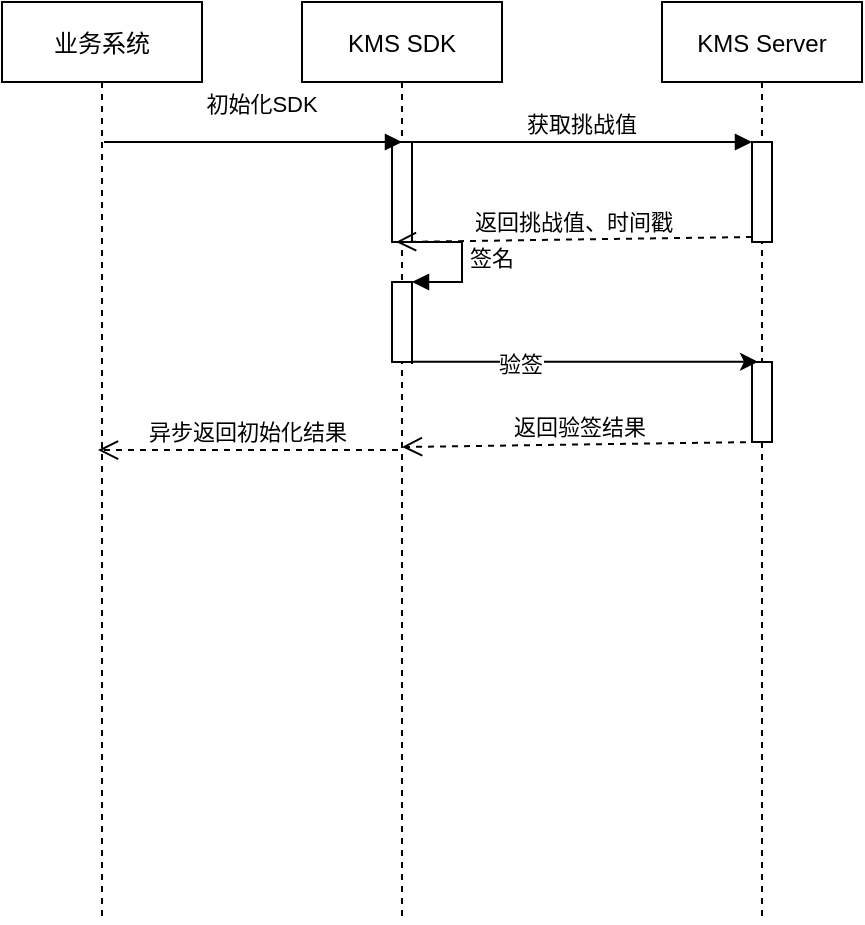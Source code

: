 <mxfile version="14.6.3" type="github">
  <diagram id="kgpKYQtTHZ0yAKxKKP6v" name="Page-1">
    <mxGraphModel dx="886" dy="675" grid="1" gridSize="10" guides="1" tooltips="1" connect="1" arrows="1" fold="1" page="1" pageScale="1" pageWidth="850" pageHeight="1100" math="0" shadow="0">
      <root>
        <mxCell id="0" />
        <mxCell id="1" parent="0" />
        <mxCell id="3nuBFxr9cyL0pnOWT2aG-1" value="KMS SDK" style="shape=umlLifeline;perimeter=lifelinePerimeter;container=1;collapsible=0;recursiveResize=0;rounded=0;shadow=0;strokeWidth=1;" parent="1" vertex="1">
          <mxGeometry x="330" y="90" width="100" height="460" as="geometry" />
        </mxCell>
        <mxCell id="3nuBFxr9cyL0pnOWT2aG-2" value="" style="points=[];perimeter=orthogonalPerimeter;rounded=0;shadow=0;strokeWidth=1;" parent="3nuBFxr9cyL0pnOWT2aG-1" vertex="1">
          <mxGeometry x="45" y="70" width="10" height="50" as="geometry" />
        </mxCell>
        <mxCell id="Oht-6LMlfJ7qzxrlN-V3-8" value="" style="html=1;points=[];perimeter=orthogonalPerimeter;" parent="3nuBFxr9cyL0pnOWT2aG-1" vertex="1">
          <mxGeometry x="45" y="140" width="10" height="40" as="geometry" />
        </mxCell>
        <mxCell id="Oht-6LMlfJ7qzxrlN-V3-9" value="签名" style="edgeStyle=orthogonalEdgeStyle;html=1;align=left;spacingLeft=2;endArrow=block;rounded=0;entryX=1;entryY=0;" parent="3nuBFxr9cyL0pnOWT2aG-1" target="Oht-6LMlfJ7qzxrlN-V3-8" edge="1">
          <mxGeometry relative="1" as="geometry">
            <mxPoint x="50" y="120" as="sourcePoint" />
            <Array as="points">
              <mxPoint x="80" y="120" />
            </Array>
          </mxGeometry>
        </mxCell>
        <mxCell id="3nuBFxr9cyL0pnOWT2aG-5" value="KMS Server" style="shape=umlLifeline;perimeter=lifelinePerimeter;container=1;collapsible=0;recursiveResize=0;rounded=0;shadow=0;strokeWidth=1;" parent="1" vertex="1">
          <mxGeometry x="510" y="90" width="100" height="460" as="geometry" />
        </mxCell>
        <mxCell id="3nuBFxr9cyL0pnOWT2aG-6" value="" style="points=[];perimeter=orthogonalPerimeter;rounded=0;shadow=0;strokeWidth=1;" parent="3nuBFxr9cyL0pnOWT2aG-5" vertex="1">
          <mxGeometry x="45" y="70" width="10" height="50" as="geometry" />
        </mxCell>
        <mxCell id="Oht-6LMlfJ7qzxrlN-V3-11" value="" style="html=1;points=[];perimeter=orthogonalPerimeter;" parent="3nuBFxr9cyL0pnOWT2aG-5" vertex="1">
          <mxGeometry x="45" y="180" width="10" height="40" as="geometry" />
        </mxCell>
        <mxCell id="3nuBFxr9cyL0pnOWT2aG-7" value="返回挑战值、时间戳" style="verticalAlign=bottom;endArrow=open;dashed=1;endSize=8;exitX=0;exitY=0.95;shadow=0;strokeWidth=1;" parent="1" source="3nuBFxr9cyL0pnOWT2aG-6" edge="1">
          <mxGeometry relative="1" as="geometry">
            <mxPoint x="377" y="210" as="targetPoint" />
          </mxGeometry>
        </mxCell>
        <mxCell id="3nuBFxr9cyL0pnOWT2aG-8" value="获取挑战值" style="verticalAlign=bottom;endArrow=block;entryX=0;entryY=0;shadow=0;strokeWidth=1;" parent="1" source="3nuBFxr9cyL0pnOWT2aG-2" target="3nuBFxr9cyL0pnOWT2aG-6" edge="1">
          <mxGeometry relative="1" as="geometry">
            <mxPoint x="485" y="170" as="sourcePoint" />
          </mxGeometry>
        </mxCell>
        <mxCell id="Oht-6LMlfJ7qzxrlN-V3-10" style="edgeStyle=orthogonalEdgeStyle;rounded=0;orthogonalLoop=1;jettySize=auto;html=1;entryX=0.47;entryY=0.593;entryDx=0;entryDy=0;entryPerimeter=0;exitX=0.9;exitY=0.975;exitDx=0;exitDy=0;exitPerimeter=0;" parent="1" edge="1">
          <mxGeometry relative="1" as="geometry">
            <mxPoint x="385" y="271" as="sourcePoint" />
            <mxPoint x="558" y="269.9" as="targetPoint" />
            <Array as="points">
              <mxPoint x="385" y="270" />
            </Array>
          </mxGeometry>
        </mxCell>
        <mxCell id="Oht-6LMlfJ7qzxrlN-V3-12" value="验签" style="edgeLabel;html=1;align=center;verticalAlign=middle;resizable=0;points=[];" parent="Oht-6LMlfJ7qzxrlN-V3-10" vertex="1" connectable="0">
          <mxGeometry x="-0.367" y="-1" relative="1" as="geometry">
            <mxPoint as="offset" />
          </mxGeometry>
        </mxCell>
        <mxCell id="Oht-6LMlfJ7qzxrlN-V3-13" value="业务系统" style="shape=umlLifeline;perimeter=lifelinePerimeter;container=1;collapsible=0;recursiveResize=0;rounded=0;shadow=0;strokeWidth=1;" parent="1" vertex="1">
          <mxGeometry x="180" y="90" width="100" height="460" as="geometry" />
        </mxCell>
        <mxCell id="Oht-6LMlfJ7qzxrlN-V3-17" value="初始化SDK" style="verticalAlign=bottom;endArrow=block;entryX=0;entryY=0;shadow=0;strokeWidth=1;" parent="1" edge="1">
          <mxGeometry x="0.059" y="10" relative="1" as="geometry">
            <mxPoint x="231" y="160" as="sourcePoint" />
            <mxPoint x="380" y="160" as="targetPoint" />
            <mxPoint as="offset" />
          </mxGeometry>
        </mxCell>
        <mxCell id="Oht-6LMlfJ7qzxrlN-V3-19" value="返回验签结果" style="verticalAlign=bottom;endArrow=open;dashed=1;endSize=8;exitX=0;exitY=0.95;shadow=0;strokeWidth=1;" parent="1" edge="1">
          <mxGeometry relative="1" as="geometry">
            <mxPoint x="380" y="312.5" as="targetPoint" />
            <mxPoint x="558" y="310" as="sourcePoint" />
          </mxGeometry>
        </mxCell>
        <mxCell id="Oht-6LMlfJ7qzxrlN-V3-20" value="异步返回初始化结果" style="verticalAlign=bottom;endArrow=open;dashed=1;endSize=8;exitX=0;exitY=0.95;shadow=0;strokeWidth=1;entryX=0.48;entryY=0.487;entryDx=0;entryDy=0;entryPerimeter=0;" parent="1" target="Oht-6LMlfJ7qzxrlN-V3-13" edge="1">
          <mxGeometry relative="1" as="geometry">
            <mxPoint x="230" y="317" as="targetPoint" />
            <mxPoint x="378" y="314" as="sourcePoint" />
          </mxGeometry>
        </mxCell>
      </root>
    </mxGraphModel>
  </diagram>
</mxfile>
